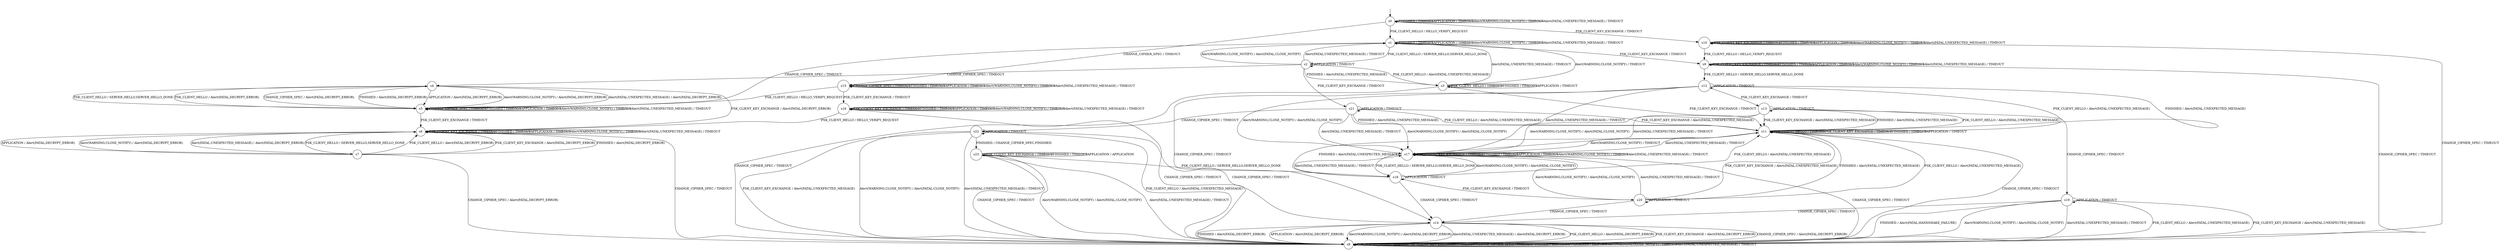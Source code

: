 digraph g {
__start0 [label="" shape="none"];

	s0 [shape="circle" label="s0"];
	s1 [shape="circle" label="s1"];
	s2 [shape="circle" label="s2"];
	s3 [shape="circle" label="s3"];
	s4 [shape="circle" label="s4"];
	s5 [shape="circle" label="s5"];
	s6 [shape="circle" label="s6"];
	s7 [shape="circle" label="s7"];
	s8 [shape="circle" label="s8"];
	s9 [shape="circle" label="s9"];
	s10 [shape="circle" label="s10"];
	s11 [shape="circle" label="s11"];
	s12 [shape="circle" label="s12"];
	s13 [shape="circle" label="s13"];
	s14 [shape="circle" label="s14"];
	s15 [shape="circle" label="s15"];
	s16 [shape="circle" label="s16"];
	s17 [shape="circle" label="s17"];
	s18 [shape="circle" label="s18"];
	s19 [shape="circle" label="s19"];
	s20 [shape="circle" label="s20"];
	s21 [shape="circle" label="s21"];
	s22 [shape="circle" label="s22"];
	s23 [shape="circle" label="s23"];
	s0 -> s1 [label="PSK_CLIENT_HELLO / HELLO_VERIFY_REQUEST"];
	s0 -> s10 [label="PSK_CLIENT_KEY_EXCHANGE / TIMEOUT"];
	s0 -> s15 [label="CHANGE_CIPHER_SPEC / TIMEOUT"];
	s0 -> s0 [label="FINISHED / TIMEOUT"];
	s0 -> s0 [label="APPLICATION / TIMEOUT"];
	s0 -> s0 [label="Alert(WARNING,CLOSE_NOTIFY) / TIMEOUT"];
	s0 -> s0 [label="Alert(FATAL,UNEXPECTED_MESSAGE) / TIMEOUT"];
	s1 -> s2 [label="PSK_CLIENT_HELLO / SERVER_HELLO,SERVER_HELLO_DONE"];
	s1 -> s9 [label="PSK_CLIENT_KEY_EXCHANGE / TIMEOUT"];
	s1 -> s5 [label="CHANGE_CIPHER_SPEC / TIMEOUT"];
	s1 -> s1 [label="FINISHED / TIMEOUT"];
	s1 -> s1 [label="APPLICATION / TIMEOUT"];
	s1 -> s1 [label="Alert(WARNING,CLOSE_NOTIFY) / TIMEOUT"];
	s1 -> s1 [label="Alert(FATAL,UNEXPECTED_MESSAGE) / TIMEOUT"];
	s2 -> s3 [label="PSK_CLIENT_HELLO / Alert(FATAL,UNEXPECTED_MESSAGE)"];
	s2 -> s21 [label="PSK_CLIENT_KEY_EXCHANGE / TIMEOUT"];
	s2 -> s4 [label="CHANGE_CIPHER_SPEC / TIMEOUT"];
	s2 -> s3 [label="FINISHED / Alert(FATAL,UNEXPECTED_MESSAGE)"];
	s2 -> s2 [label="APPLICATION / TIMEOUT"];
	s2 -> s1 [label="Alert(WARNING,CLOSE_NOTIFY) / Alert(FATAL,CLOSE_NOTIFY)"];
	s2 -> s1 [label="Alert(FATAL,UNEXPECTED_MESSAGE) / TIMEOUT"];
	s3 -> s3 [label="PSK_CLIENT_HELLO / TIMEOUT"];
	s3 -> s11 [label="PSK_CLIENT_KEY_EXCHANGE / TIMEOUT"];
	s3 -> s8 [label="CHANGE_CIPHER_SPEC / TIMEOUT"];
	s3 -> s3 [label="FINISHED / TIMEOUT"];
	s3 -> s3 [label="APPLICATION / TIMEOUT"];
	s3 -> s1 [label="Alert(WARNING,CLOSE_NOTIFY) / TIMEOUT"];
	s3 -> s1 [label="Alert(FATAL,UNEXPECTED_MESSAGE) / TIMEOUT"];
	s4 -> s5 [label="PSK_CLIENT_HELLO / Alert(FATAL,DECRYPT_ERROR)"];
	s4 -> s6 [label="PSK_CLIENT_KEY_EXCHANGE / Alert(FATAL,DECRYPT_ERROR)"];
	s4 -> s5 [label="CHANGE_CIPHER_SPEC / Alert(FATAL,DECRYPT_ERROR)"];
	s4 -> s5 [label="FINISHED / Alert(FATAL,DECRYPT_ERROR)"];
	s4 -> s5 [label="APPLICATION / Alert(FATAL,DECRYPT_ERROR)"];
	s4 -> s5 [label="Alert(WARNING,CLOSE_NOTIFY) / Alert(FATAL,DECRYPT_ERROR)"];
	s4 -> s5 [label="Alert(FATAL,UNEXPECTED_MESSAGE) / Alert(FATAL,DECRYPT_ERROR)"];
	s5 -> s4 [label="PSK_CLIENT_HELLO / SERVER_HELLO,SERVER_HELLO_DONE"];
	s5 -> s6 [label="PSK_CLIENT_KEY_EXCHANGE / TIMEOUT"];
	s5 -> s5 [label="CHANGE_CIPHER_SPEC / TIMEOUT"];
	s5 -> s5 [label="FINISHED / TIMEOUT"];
	s5 -> s5 [label="APPLICATION / TIMEOUT"];
	s5 -> s5 [label="Alert(WARNING,CLOSE_NOTIFY) / TIMEOUT"];
	s5 -> s5 [label="Alert(FATAL,UNEXPECTED_MESSAGE) / TIMEOUT"];
	s6 -> s7 [label="PSK_CLIENT_HELLO / SERVER_HELLO,SERVER_HELLO_DONE"];
	s6 -> s6 [label="PSK_CLIENT_KEY_EXCHANGE / TIMEOUT"];
	s6 -> s8 [label="CHANGE_CIPHER_SPEC / TIMEOUT"];
	s6 -> s6 [label="FINISHED / TIMEOUT"];
	s6 -> s6 [label="APPLICATION / TIMEOUT"];
	s6 -> s6 [label="Alert(WARNING,CLOSE_NOTIFY) / TIMEOUT"];
	s6 -> s6 [label="Alert(FATAL,UNEXPECTED_MESSAGE) / TIMEOUT"];
	s7 -> s6 [label="PSK_CLIENT_HELLO / Alert(FATAL,DECRYPT_ERROR)"];
	s7 -> s6 [label="PSK_CLIENT_KEY_EXCHANGE / Alert(FATAL,DECRYPT_ERROR)"];
	s7 -> s8 [label="CHANGE_CIPHER_SPEC / Alert(FATAL,DECRYPT_ERROR)"];
	s7 -> s6 [label="FINISHED / Alert(FATAL,DECRYPT_ERROR)"];
	s7 -> s6 [label="APPLICATION / Alert(FATAL,DECRYPT_ERROR)"];
	s7 -> s6 [label="Alert(WARNING,CLOSE_NOTIFY) / Alert(FATAL,DECRYPT_ERROR)"];
	s7 -> s6 [label="Alert(FATAL,UNEXPECTED_MESSAGE) / Alert(FATAL,DECRYPT_ERROR)"];
	s8 -> s8 [label="PSK_CLIENT_HELLO / TIMEOUT"];
	s8 -> s8 [label="PSK_CLIENT_KEY_EXCHANGE / TIMEOUT"];
	s8 -> s8 [label="CHANGE_CIPHER_SPEC / TIMEOUT"];
	s8 -> s8 [label="FINISHED / TIMEOUT"];
	s8 -> s8 [label="APPLICATION / TIMEOUT"];
	s8 -> s8 [label="Alert(WARNING,CLOSE_NOTIFY) / TIMEOUT"];
	s8 -> s8 [label="Alert(FATAL,UNEXPECTED_MESSAGE) / TIMEOUT"];
	s9 -> s12 [label="PSK_CLIENT_HELLO / SERVER_HELLO,SERVER_HELLO_DONE"];
	s9 -> s9 [label="PSK_CLIENT_KEY_EXCHANGE / TIMEOUT"];
	s9 -> s8 [label="CHANGE_CIPHER_SPEC / TIMEOUT"];
	s9 -> s9 [label="FINISHED / TIMEOUT"];
	s9 -> s9 [label="APPLICATION / TIMEOUT"];
	s9 -> s9 [label="Alert(WARNING,CLOSE_NOTIFY) / TIMEOUT"];
	s9 -> s9 [label="Alert(FATAL,UNEXPECTED_MESSAGE) / TIMEOUT"];
	s10 -> s9 [label="PSK_CLIENT_HELLO / HELLO_VERIFY_REQUEST"];
	s10 -> s10 [label="PSK_CLIENT_KEY_EXCHANGE / TIMEOUT"];
	s10 -> s8 [label="CHANGE_CIPHER_SPEC / TIMEOUT"];
	s10 -> s10 [label="FINISHED / TIMEOUT"];
	s10 -> s10 [label="APPLICATION / TIMEOUT"];
	s10 -> s10 [label="Alert(WARNING,CLOSE_NOTIFY) / TIMEOUT"];
	s10 -> s10 [label="Alert(FATAL,UNEXPECTED_MESSAGE) / TIMEOUT"];
	s11 -> s11 [label="PSK_CLIENT_HELLO / TIMEOUT"];
	s11 -> s11 [label="PSK_CLIENT_KEY_EXCHANGE / TIMEOUT"];
	s11 -> s8 [label="CHANGE_CIPHER_SPEC / TIMEOUT"];
	s11 -> s11 [label="FINISHED / TIMEOUT"];
	s11 -> s11 [label="APPLICATION / TIMEOUT"];
	s11 -> s17 [label="Alert(WARNING,CLOSE_NOTIFY) / TIMEOUT"];
	s11 -> s17 [label="Alert(FATAL,UNEXPECTED_MESSAGE) / TIMEOUT"];
	s12 -> s11 [label="PSK_CLIENT_HELLO / Alert(FATAL,UNEXPECTED_MESSAGE)"];
	s12 -> s13 [label="PSK_CLIENT_KEY_EXCHANGE / TIMEOUT"];
	s12 -> s14 [label="CHANGE_CIPHER_SPEC / TIMEOUT"];
	s12 -> s11 [label="FINISHED / Alert(FATAL,UNEXPECTED_MESSAGE)"];
	s12 -> s12 [label="APPLICATION / TIMEOUT"];
	s12 -> s17 [label="Alert(WARNING,CLOSE_NOTIFY) / Alert(FATAL,CLOSE_NOTIFY)"];
	s12 -> s17 [label="Alert(FATAL,UNEXPECTED_MESSAGE) / TIMEOUT"];
	s13 -> s11 [label="PSK_CLIENT_HELLO / Alert(FATAL,UNEXPECTED_MESSAGE)"];
	s13 -> s11 [label="PSK_CLIENT_KEY_EXCHANGE / Alert(FATAL,UNEXPECTED_MESSAGE)"];
	s13 -> s19 [label="CHANGE_CIPHER_SPEC / TIMEOUT"];
	s13 -> s11 [label="FINISHED / Alert(FATAL,UNEXPECTED_MESSAGE)"];
	s13 -> s13 [label="APPLICATION / TIMEOUT"];
	s13 -> s17 [label="Alert(WARNING,CLOSE_NOTIFY) / Alert(FATAL,CLOSE_NOTIFY)"];
	s13 -> s17 [label="Alert(FATAL,UNEXPECTED_MESSAGE) / TIMEOUT"];
	s14 -> s8 [label="PSK_CLIENT_HELLO / Alert(FATAL,DECRYPT_ERROR)"];
	s14 -> s8 [label="PSK_CLIENT_KEY_EXCHANGE / Alert(FATAL,DECRYPT_ERROR)"];
	s14 -> s8 [label="CHANGE_CIPHER_SPEC / Alert(FATAL,DECRYPT_ERROR)"];
	s14 -> s8 [label="FINISHED / Alert(FATAL,DECRYPT_ERROR)"];
	s14 -> s8 [label="APPLICATION / Alert(FATAL,DECRYPT_ERROR)"];
	s14 -> s8 [label="Alert(WARNING,CLOSE_NOTIFY) / Alert(FATAL,DECRYPT_ERROR)"];
	s14 -> s8 [label="Alert(FATAL,UNEXPECTED_MESSAGE) / Alert(FATAL,DECRYPT_ERROR)"];
	s15 -> s5 [label="PSK_CLIENT_HELLO / HELLO_VERIFY_REQUEST"];
	s15 -> s16 [label="PSK_CLIENT_KEY_EXCHANGE / TIMEOUT"];
	s15 -> s15 [label="CHANGE_CIPHER_SPEC / TIMEOUT"];
	s15 -> s15 [label="FINISHED / TIMEOUT"];
	s15 -> s15 [label="APPLICATION / TIMEOUT"];
	s15 -> s15 [label="Alert(WARNING,CLOSE_NOTIFY) / TIMEOUT"];
	s15 -> s15 [label="Alert(FATAL,UNEXPECTED_MESSAGE) / TIMEOUT"];
	s16 -> s6 [label="PSK_CLIENT_HELLO / HELLO_VERIFY_REQUEST"];
	s16 -> s16 [label="PSK_CLIENT_KEY_EXCHANGE / TIMEOUT"];
	s16 -> s8 [label="CHANGE_CIPHER_SPEC / TIMEOUT"];
	s16 -> s16 [label="FINISHED / TIMEOUT"];
	s16 -> s16 [label="APPLICATION / TIMEOUT"];
	s16 -> s16 [label="Alert(WARNING,CLOSE_NOTIFY) / TIMEOUT"];
	s16 -> s16 [label="Alert(FATAL,UNEXPECTED_MESSAGE) / TIMEOUT"];
	s17 -> s18 [label="PSK_CLIENT_HELLO / SERVER_HELLO,SERVER_HELLO_DONE"];
	s17 -> s17 [label="PSK_CLIENT_KEY_EXCHANGE / TIMEOUT"];
	s17 -> s8 [label="CHANGE_CIPHER_SPEC / TIMEOUT"];
	s17 -> s17 [label="FINISHED / TIMEOUT"];
	s17 -> s17 [label="APPLICATION / TIMEOUT"];
	s17 -> s17 [label="Alert(WARNING,CLOSE_NOTIFY) / TIMEOUT"];
	s17 -> s17 [label="Alert(FATAL,UNEXPECTED_MESSAGE) / TIMEOUT"];
	s18 -> s11 [label="PSK_CLIENT_HELLO / Alert(FATAL,UNEXPECTED_MESSAGE)"];
	s18 -> s20 [label="PSK_CLIENT_KEY_EXCHANGE / TIMEOUT"];
	s18 -> s14 [label="CHANGE_CIPHER_SPEC / TIMEOUT"];
	s18 -> s11 [label="FINISHED / Alert(FATAL,UNEXPECTED_MESSAGE)"];
	s18 -> s18 [label="APPLICATION / TIMEOUT"];
	s18 -> s17 [label="Alert(WARNING,CLOSE_NOTIFY) / Alert(FATAL,CLOSE_NOTIFY)"];
	s18 -> s17 [label="Alert(FATAL,UNEXPECTED_MESSAGE) / TIMEOUT"];
	s19 -> s8 [label="PSK_CLIENT_HELLO / Alert(FATAL,UNEXPECTED_MESSAGE)"];
	s19 -> s8 [label="PSK_CLIENT_KEY_EXCHANGE / Alert(FATAL,UNEXPECTED_MESSAGE)"];
	s19 -> s14 [label="CHANGE_CIPHER_SPEC / TIMEOUT"];
	s19 -> s8 [label="FINISHED / Alert(FATAL,HANDSHAKE_FAILURE)"];
	s19 -> s19 [label="APPLICATION / TIMEOUT"];
	s19 -> s8 [label="Alert(WARNING,CLOSE_NOTIFY) / Alert(FATAL,CLOSE_NOTIFY)"];
	s19 -> s8 [label="Alert(FATAL,UNEXPECTED_MESSAGE) / TIMEOUT"];
	s20 -> s11 [label="PSK_CLIENT_HELLO / Alert(FATAL,UNEXPECTED_MESSAGE)"];
	s20 -> s11 [label="PSK_CLIENT_KEY_EXCHANGE / Alert(FATAL,UNEXPECTED_MESSAGE)"];
	s20 -> s14 [label="CHANGE_CIPHER_SPEC / TIMEOUT"];
	s20 -> s11 [label="FINISHED / Alert(FATAL,UNEXPECTED_MESSAGE)"];
	s20 -> s20 [label="APPLICATION / TIMEOUT"];
	s20 -> s17 [label="Alert(WARNING,CLOSE_NOTIFY) / Alert(FATAL,CLOSE_NOTIFY)"];
	s20 -> s17 [label="Alert(FATAL,UNEXPECTED_MESSAGE) / TIMEOUT"];
	s21 -> s11 [label="PSK_CLIENT_HELLO / Alert(FATAL,UNEXPECTED_MESSAGE)"];
	s21 -> s11 [label="PSK_CLIENT_KEY_EXCHANGE / Alert(FATAL,UNEXPECTED_MESSAGE)"];
	s21 -> s22 [label="CHANGE_CIPHER_SPEC / TIMEOUT"];
	s21 -> s11 [label="FINISHED / Alert(FATAL,UNEXPECTED_MESSAGE)"];
	s21 -> s21 [label="APPLICATION / TIMEOUT"];
	s21 -> s17 [label="Alert(WARNING,CLOSE_NOTIFY) / Alert(FATAL,CLOSE_NOTIFY)"];
	s21 -> s17 [label="Alert(FATAL,UNEXPECTED_MESSAGE) / TIMEOUT"];
	s22 -> s8 [label="PSK_CLIENT_HELLO / Alert(FATAL,UNEXPECTED_MESSAGE)"];
	s22 -> s8 [label="PSK_CLIENT_KEY_EXCHANGE / Alert(FATAL,UNEXPECTED_MESSAGE)"];
	s22 -> s14 [label="CHANGE_CIPHER_SPEC / TIMEOUT"];
	s22 -> s23 [label="FINISHED / CHANGE_CIPHER_SPEC,FINISHED"];
	s22 -> s22 [label="APPLICATION / TIMEOUT"];
	s22 -> s8 [label="Alert(WARNING,CLOSE_NOTIFY) / Alert(FATAL,CLOSE_NOTIFY)"];
	s22 -> s8 [label="Alert(FATAL,UNEXPECTED_MESSAGE) / TIMEOUT"];
	s23 -> s18 [label="PSK_CLIENT_HELLO / SERVER_HELLO,SERVER_HELLO_DONE"];
	s23 -> s23 [label="PSK_CLIENT_KEY_EXCHANGE / TIMEOUT"];
	s23 -> s8 [label="CHANGE_CIPHER_SPEC / TIMEOUT"];
	s23 -> s23 [label="FINISHED / TIMEOUT"];
	s23 -> s23 [label="APPLICATION / APPLICATION"];
	s23 -> s8 [label="Alert(WARNING,CLOSE_NOTIFY) / Alert(FATAL,CLOSE_NOTIFY)"];
	s23 -> s8 [label="Alert(FATAL,UNEXPECTED_MESSAGE) / TIMEOUT"];

__start0 -> s0;
}
